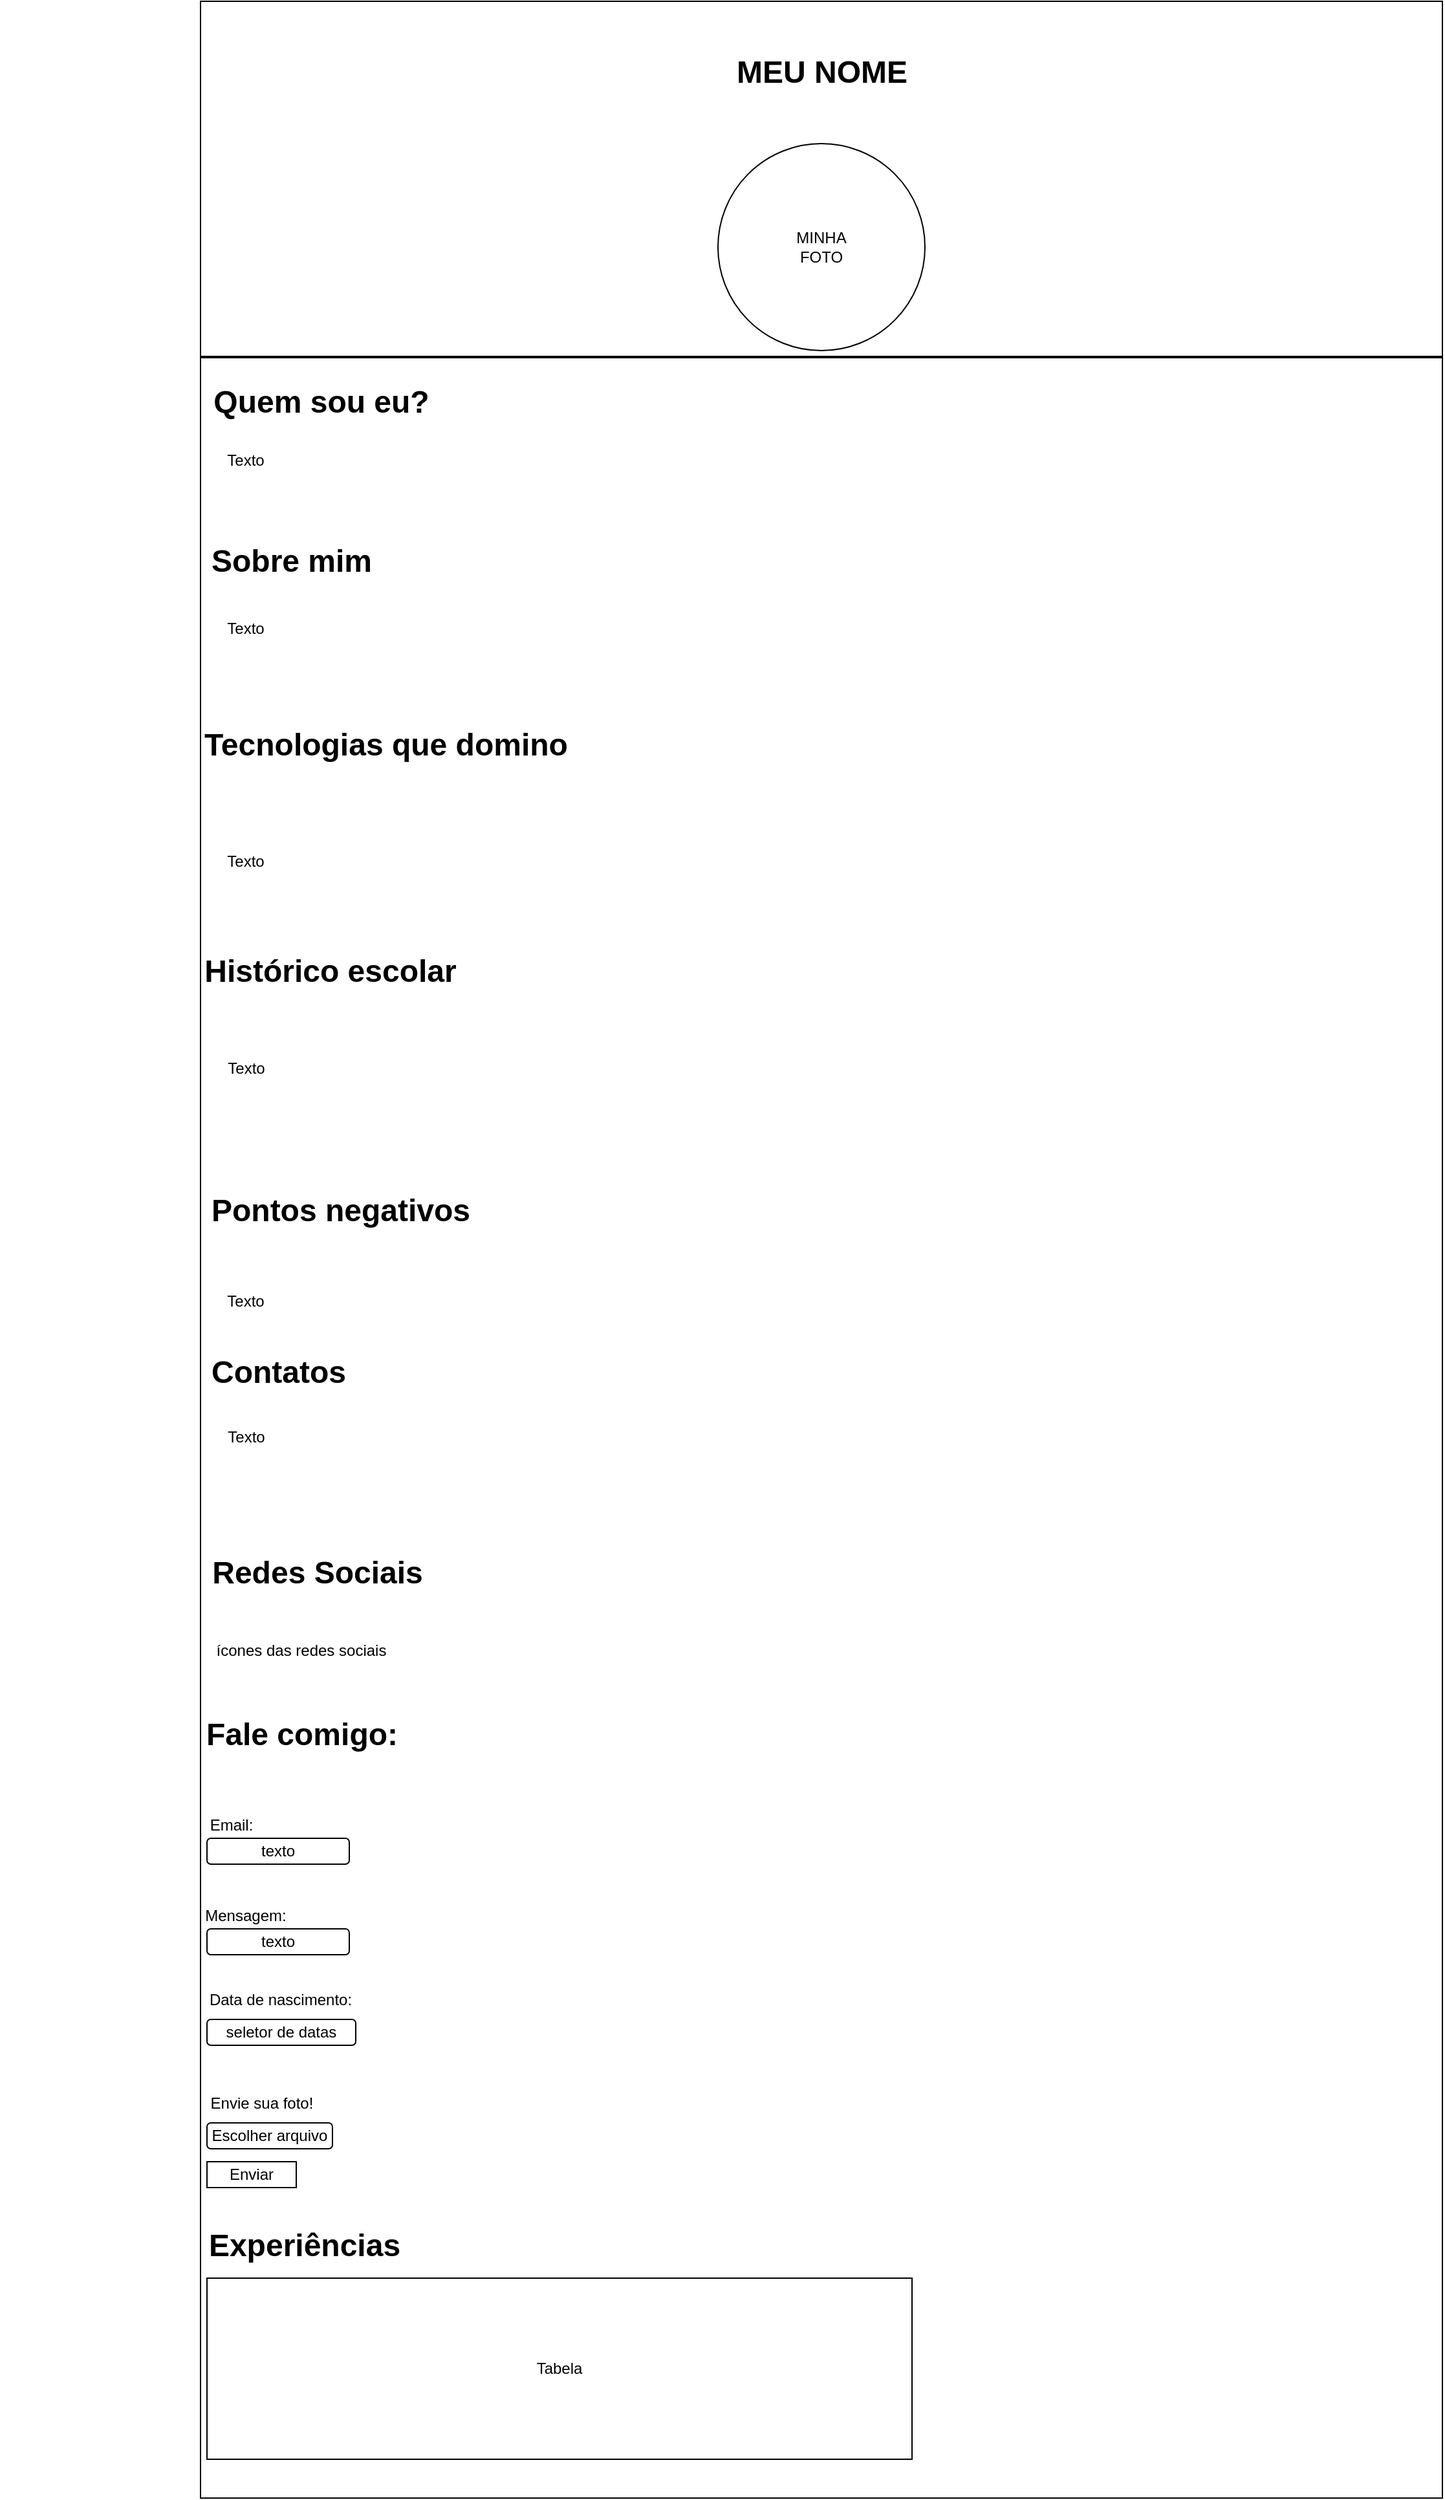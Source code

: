 <mxfile>
    <diagram name="Página-1" id="PIoL_EBg3AFL8SvnObjP">
        <mxGraphModel dx="1957" dy="1956" grid="1" gridSize="10" guides="1" tooltips="1" connect="1" arrows="1" fold="1" page="1" pageScale="1" pageWidth="827" pageHeight="1169" math="0" shadow="0">
            <root>
                <mxCell id="0"/>
                <mxCell id="1" parent="0"/>
                <mxCell id="3Jfq89YbCW_ejPzD94Lu-1" value="" style="rounded=0;whiteSpace=wrap;html=1;" parent="1" vertex="1">
                    <mxGeometry x="-350" y="-20" width="960" height="1930" as="geometry"/>
                </mxCell>
                <mxCell id="3Jfq89YbCW_ejPzD94Lu-3" value="" style="ellipse;whiteSpace=wrap;html=1;aspect=fixed;" parent="1" vertex="1">
                    <mxGeometry x="50" y="90" width="160" height="160" as="geometry"/>
                </mxCell>
                <mxCell id="3Jfq89YbCW_ejPzD94Lu-4" value="MINHA FOTO" style="text;html=1;align=center;verticalAlign=middle;whiteSpace=wrap;rounded=0;" parent="1" vertex="1">
                    <mxGeometry x="100" y="155" width="60" height="30" as="geometry"/>
                </mxCell>
                <mxCell id="3Jfq89YbCW_ejPzD94Lu-5" value="" style="line;strokeWidth=2;html=1;" parent="1" vertex="1">
                    <mxGeometry x="-350" y="250" width="960" height="10" as="geometry"/>
                </mxCell>
                <mxCell id="3Jfq89YbCW_ejPzD94Lu-10" value="MEU NOME" style="text;strokeColor=none;fillColor=none;html=1;fontSize=24;fontStyle=1;verticalAlign=middle;align=center;" parent="1" vertex="1">
                    <mxGeometry x="60" y="10" width="140" height="50" as="geometry"/>
                </mxCell>
                <mxCell id="3Jfq89YbCW_ejPzD94Lu-11" value="Quem sou eu?" style="text;strokeColor=none;fillColor=none;html=1;fontSize=24;fontStyle=1;verticalAlign=middle;align=center;" parent="1" vertex="1">
                    <mxGeometry x="-347.5" y="260" width="180" height="60" as="geometry"/>
                </mxCell>
                <mxCell id="3Jfq89YbCW_ejPzD94Lu-12" value="Texto" style="text;html=1;align=center;verticalAlign=middle;whiteSpace=wrap;rounded=0;" parent="1" vertex="1">
                    <mxGeometry x="-420" y="270" width="210" height="130" as="geometry"/>
                </mxCell>
                <mxCell id="3Jfq89YbCW_ejPzD94Lu-13" value="Sobre mim" style="text;strokeColor=none;fillColor=none;html=1;fontSize=24;fontStyle=1;verticalAlign=middle;align=center;" parent="1" vertex="1">
                    <mxGeometry x="-340" y="390" width="120" height="45" as="geometry"/>
                </mxCell>
                <mxCell id="3Jfq89YbCW_ejPzD94Lu-14" value="Texto" style="text;html=1;align=center;verticalAlign=middle;whiteSpace=wrap;rounded=0;" parent="1" vertex="1">
                    <mxGeometry x="-465" y="410" width="300" height="110" as="geometry"/>
                </mxCell>
                <mxCell id="3Jfq89YbCW_ejPzD94Lu-15" value="Tecnologias que domino" style="text;strokeColor=none;fillColor=none;html=1;fontSize=24;fontStyle=1;verticalAlign=middle;align=center;" parent="1" vertex="1">
                    <mxGeometry x="-362.5" y="530" width="310" height="50" as="geometry"/>
                </mxCell>
                <mxCell id="3Jfq89YbCW_ejPzD94Lu-16" value="Texto" style="text;html=1;align=center;verticalAlign=middle;whiteSpace=wrap;rounded=0;" parent="1" vertex="1">
                    <mxGeometry x="-505" y="580" width="380" height="130" as="geometry"/>
                </mxCell>
                <mxCell id="3Jfq89YbCW_ejPzD94Lu-17" value="Histórico escolar" style="text;strokeColor=none;fillColor=none;html=1;fontSize=24;fontStyle=1;verticalAlign=middle;align=center;" parent="1" vertex="1">
                    <mxGeometry x="-380" y="700" width="260" height="60" as="geometry"/>
                </mxCell>
                <mxCell id="3Jfq89YbCW_ejPzD94Lu-18" value="Texto" style="text;html=1;align=center;verticalAlign=middle;whiteSpace=wrap;rounded=0;" parent="1" vertex="1">
                    <mxGeometry x="-437.5" y="770" width="245" height="70" as="geometry"/>
                </mxCell>
                <mxCell id="3Jfq89YbCW_ejPzD94Lu-19" value="Pontos negativos" style="text;strokeColor=none;fillColor=none;html=1;fontSize=24;fontStyle=1;verticalAlign=middle;align=center;" parent="1" vertex="1">
                    <mxGeometry x="-350" y="880" width="215" height="70" as="geometry"/>
                </mxCell>
                <mxCell id="3Jfq89YbCW_ejPzD94Lu-20" value="Texto" style="text;html=1;align=center;verticalAlign=middle;whiteSpace=wrap;rounded=0;" parent="1" vertex="1">
                    <mxGeometry x="-405" y="950" width="180" height="70" as="geometry"/>
                </mxCell>
                <mxCell id="3Jfq89YbCW_ejPzD94Lu-21" value="Contatos" style="text;strokeColor=none;fillColor=none;html=1;fontSize=24;fontStyle=1;verticalAlign=middle;align=center;" parent="1" vertex="1">
                    <mxGeometry x="-340" y="1020" width="100" height="40" as="geometry"/>
                </mxCell>
                <mxCell id="3Jfq89YbCW_ejPzD94Lu-22" value="Texto" style="text;html=1;align=center;verticalAlign=middle;whiteSpace=wrap;rounded=0;" parent="1" vertex="1">
                    <mxGeometry x="-412.5" y="1050" width="195" height="80" as="geometry"/>
                </mxCell>
                <mxCell id="3Jfq89YbCW_ejPzD94Lu-23" value="Redes Sociais" style="text;strokeColor=none;fillColor=none;html=1;fontSize=24;fontStyle=1;verticalAlign=middle;align=center;" parent="1" vertex="1">
                    <mxGeometry x="-355" y="1169" width="190" height="51" as="geometry"/>
                </mxCell>
                <mxCell id="3Jfq89YbCW_ejPzD94Lu-24" value="ícones das redes sociais" style="text;html=1;align=center;verticalAlign=middle;whiteSpace=wrap;rounded=0;" parent="1" vertex="1">
                    <mxGeometry x="-362.5" y="1220" width="180" height="70" as="geometry"/>
                </mxCell>
                <mxCell id="3Jfq89YbCW_ejPzD94Lu-25" value="Fale comigo:" style="text;strokeColor=none;fillColor=none;html=1;fontSize=24;fontStyle=1;verticalAlign=middle;align=center;" parent="1" vertex="1">
                    <mxGeometry x="-380" y="1290" width="215" height="60" as="geometry"/>
                </mxCell>
                <mxCell id="3Jfq89YbCW_ejPzD94Lu-26" value="Email:" style="text;html=1;align=center;verticalAlign=middle;whiteSpace=wrap;rounded=0;" parent="1" vertex="1">
                    <mxGeometry x="-450" y="1310" width="247.5" height="160" as="geometry"/>
                </mxCell>
                <mxCell id="3Jfq89YbCW_ejPzD94Lu-29" value="texto" style="rounded=1;whiteSpace=wrap;html=1;" parent="1" vertex="1">
                    <mxGeometry x="-345" y="1400" width="110" height="20" as="geometry"/>
                </mxCell>
                <mxCell id="3Jfq89YbCW_ejPzD94Lu-30" value="Mensagem:" style="text;html=1;align=center;verticalAlign=middle;whiteSpace=wrap;rounded=0;" parent="1" vertex="1">
                    <mxGeometry x="-405" y="1420" width="180" height="80" as="geometry"/>
                </mxCell>
                <mxCell id="3Jfq89YbCW_ejPzD94Lu-31" value="texto" style="rounded=1;whiteSpace=wrap;html=1;" parent="1" vertex="1">
                    <mxGeometry x="-345" y="1470" width="110" height="20" as="geometry"/>
                </mxCell>
                <mxCell id="3Jfq89YbCW_ejPzD94Lu-33" value="seletor de datas" style="rounded=1;whiteSpace=wrap;html=1;" parent="1" vertex="1">
                    <mxGeometry x="-345" y="1540" width="115" height="20" as="geometry"/>
                </mxCell>
                <mxCell id="3Jfq89YbCW_ejPzD94Lu-34" value="Data de nascimento:" style="text;html=1;align=center;verticalAlign=middle;whiteSpace=wrap;rounded=0;" parent="1" vertex="1">
                    <mxGeometry x="-347.5" y="1510" width="117.5" height="30" as="geometry"/>
                </mxCell>
                <mxCell id="3Jfq89YbCW_ejPzD94Lu-35" value="Envie sua foto!" style="text;html=1;align=center;verticalAlign=middle;whiteSpace=wrap;rounded=0;" parent="1" vertex="1">
                    <mxGeometry x="-350" y="1590" width="95" height="30" as="geometry"/>
                </mxCell>
                <mxCell id="3Jfq89YbCW_ejPzD94Lu-36" value="Escolher arquivo" style="rounded=1;whiteSpace=wrap;html=1;" parent="1" vertex="1">
                    <mxGeometry x="-345" y="1620" width="97" height="20" as="geometry"/>
                </mxCell>
                <mxCell id="3Jfq89YbCW_ejPzD94Lu-37" value="Enviar" style="rounded=0;whiteSpace=wrap;html=1;" parent="1" vertex="1">
                    <mxGeometry x="-345" y="1650" width="69" height="20" as="geometry"/>
                </mxCell>
                <mxCell id="3Jfq89YbCW_ejPzD94Lu-38" value="Experiências" style="text;strokeColor=none;fillColor=none;html=1;fontSize=24;fontStyle=1;verticalAlign=middle;align=center;" parent="1" vertex="1">
                    <mxGeometry x="-345" y="1690" width="150" height="50" as="geometry"/>
                </mxCell>
                <mxCell id="3Jfq89YbCW_ejPzD94Lu-39" value="Tabela" style="rounded=0;whiteSpace=wrap;html=1;" parent="1" vertex="1">
                    <mxGeometry x="-345" y="1740" width="545" height="140" as="geometry"/>
                </mxCell>
            </root>
        </mxGraphModel>
    </diagram>
</mxfile>